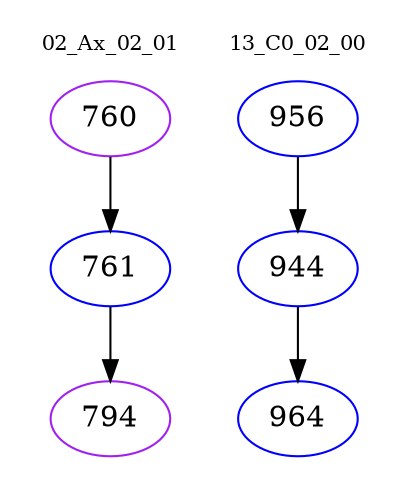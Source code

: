 digraph{
subgraph cluster_0 {
color = white
label = "02_Ax_02_01";
fontsize=10;
T0_760 [label="760", color="purple"]
T0_760 -> T0_761 [color="black"]
T0_761 [label="761", color="blue"]
T0_761 -> T0_794 [color="black"]
T0_794 [label="794", color="purple"]
}
subgraph cluster_1 {
color = white
label = "13_C0_02_00";
fontsize=10;
T1_956 [label="956", color="blue"]
T1_956 -> T1_944 [color="black"]
T1_944 [label="944", color="blue"]
T1_944 -> T1_964 [color="black"]
T1_964 [label="964", color="blue"]
}
}
